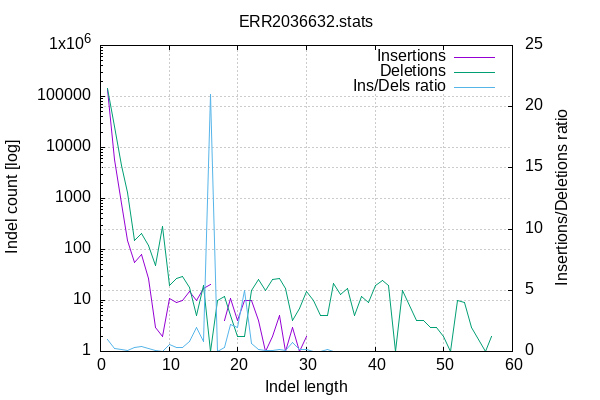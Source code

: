
        set terminal png size 600,400 truecolor
        set output "ERR2036632-indel-dist.png"
        set grid xtics ytics y2tics back lc rgb "#cccccc"
        set style line 1 linetype 1  linecolor rgb "red"
        set style line 2 linetype 2  linecolor rgb "black"
        set style line 3 linetype 3  linecolor rgb "green"
        set style increment user
        set ylabel "Indel count [log]"
        set xlabel "Indel length"
        set y2label "Insertions/Deletions ratio"
        set log y
        set y2tics nomirror
        set ytics nomirror
        set title "ERR2036632.stats" noenhanced
        plot '-' w l ti 'Insertions', '-' w l ti 'Deletions', '-' axes x1y2 w l ti "Ins/Dels ratio"
    1	136892
2	5738
3	785
4	149
5	55
6	81
7	27
8	3
9	2
10	11
11	9
12	10
13	15
14	10
15	17
16	21
17	0
18	4
19	11
20	4
21	10
22	10
23	4
24	1
25	2
26	5
27	1
28	3
29	1
30	2
31	0
32	0
33	1
34	0
35	0
36	0
37	0
38	0
39	0
40	0
41	0
42	0
43	0
44	0
45	0
46	0
47	0
48	0
49	0
50	0
51	0
52	0
53	0
54	0
56	0
57	0
end
1	143886
2	25697
3	4369
4	1304
5	153
6	202
7	118
8	48
9	281
10	20
11	27
12	29
13	18
14	5
15	20
16	1
17	10
18	12
19	5
20	2
21	2
22	16
23	26
24	16
25	26
26	27
27	17
28	4
29	7
30	15
31	10
32	5
33	5
34	22
35	13
36	17
37	5
38	12
39	9
40	20
41	25
42	20
43	1
44	16
45	8
46	4
47	4
48	3
49	3
50	2
51	1
52	10
53	9
54	3
56	1
57	2
end
1	0.951392
2	0.223295
3	0.179675
4	0.114264
5	0.359477
6	0.400990
7	0.228814
8	0.062500
9	0.007117
10	0.550000
11	0.333333
12	0.344828
13	0.833333
14	2.000000
15	0.850000
16	21.000000
17	0.000000
18	0.333333
19	2.200000
20	2.000000
21	5.000000
22	0.625000
23	0.153846
24	0.062500
25	0.076923
26	0.185185
27	0.058824
28	0.750000
29	0.142857
30	0.133333
31	0.000000
32	0.000000
33	0.200000
34	0.000000
35	0.000000
36	0.000000
37	0.000000
38	0.000000
39	0.000000
40	0.000000
41	0.000000
42	0.000000
43	0.000000
44	0.000000
45	0.000000
46	0.000000
47	0.000000
48	0.000000
49	0.000000
50	0.000000
51	0.000000
52	0.000000
53	0.000000
54	0.000000
56	0.000000
57	0.000000
end

